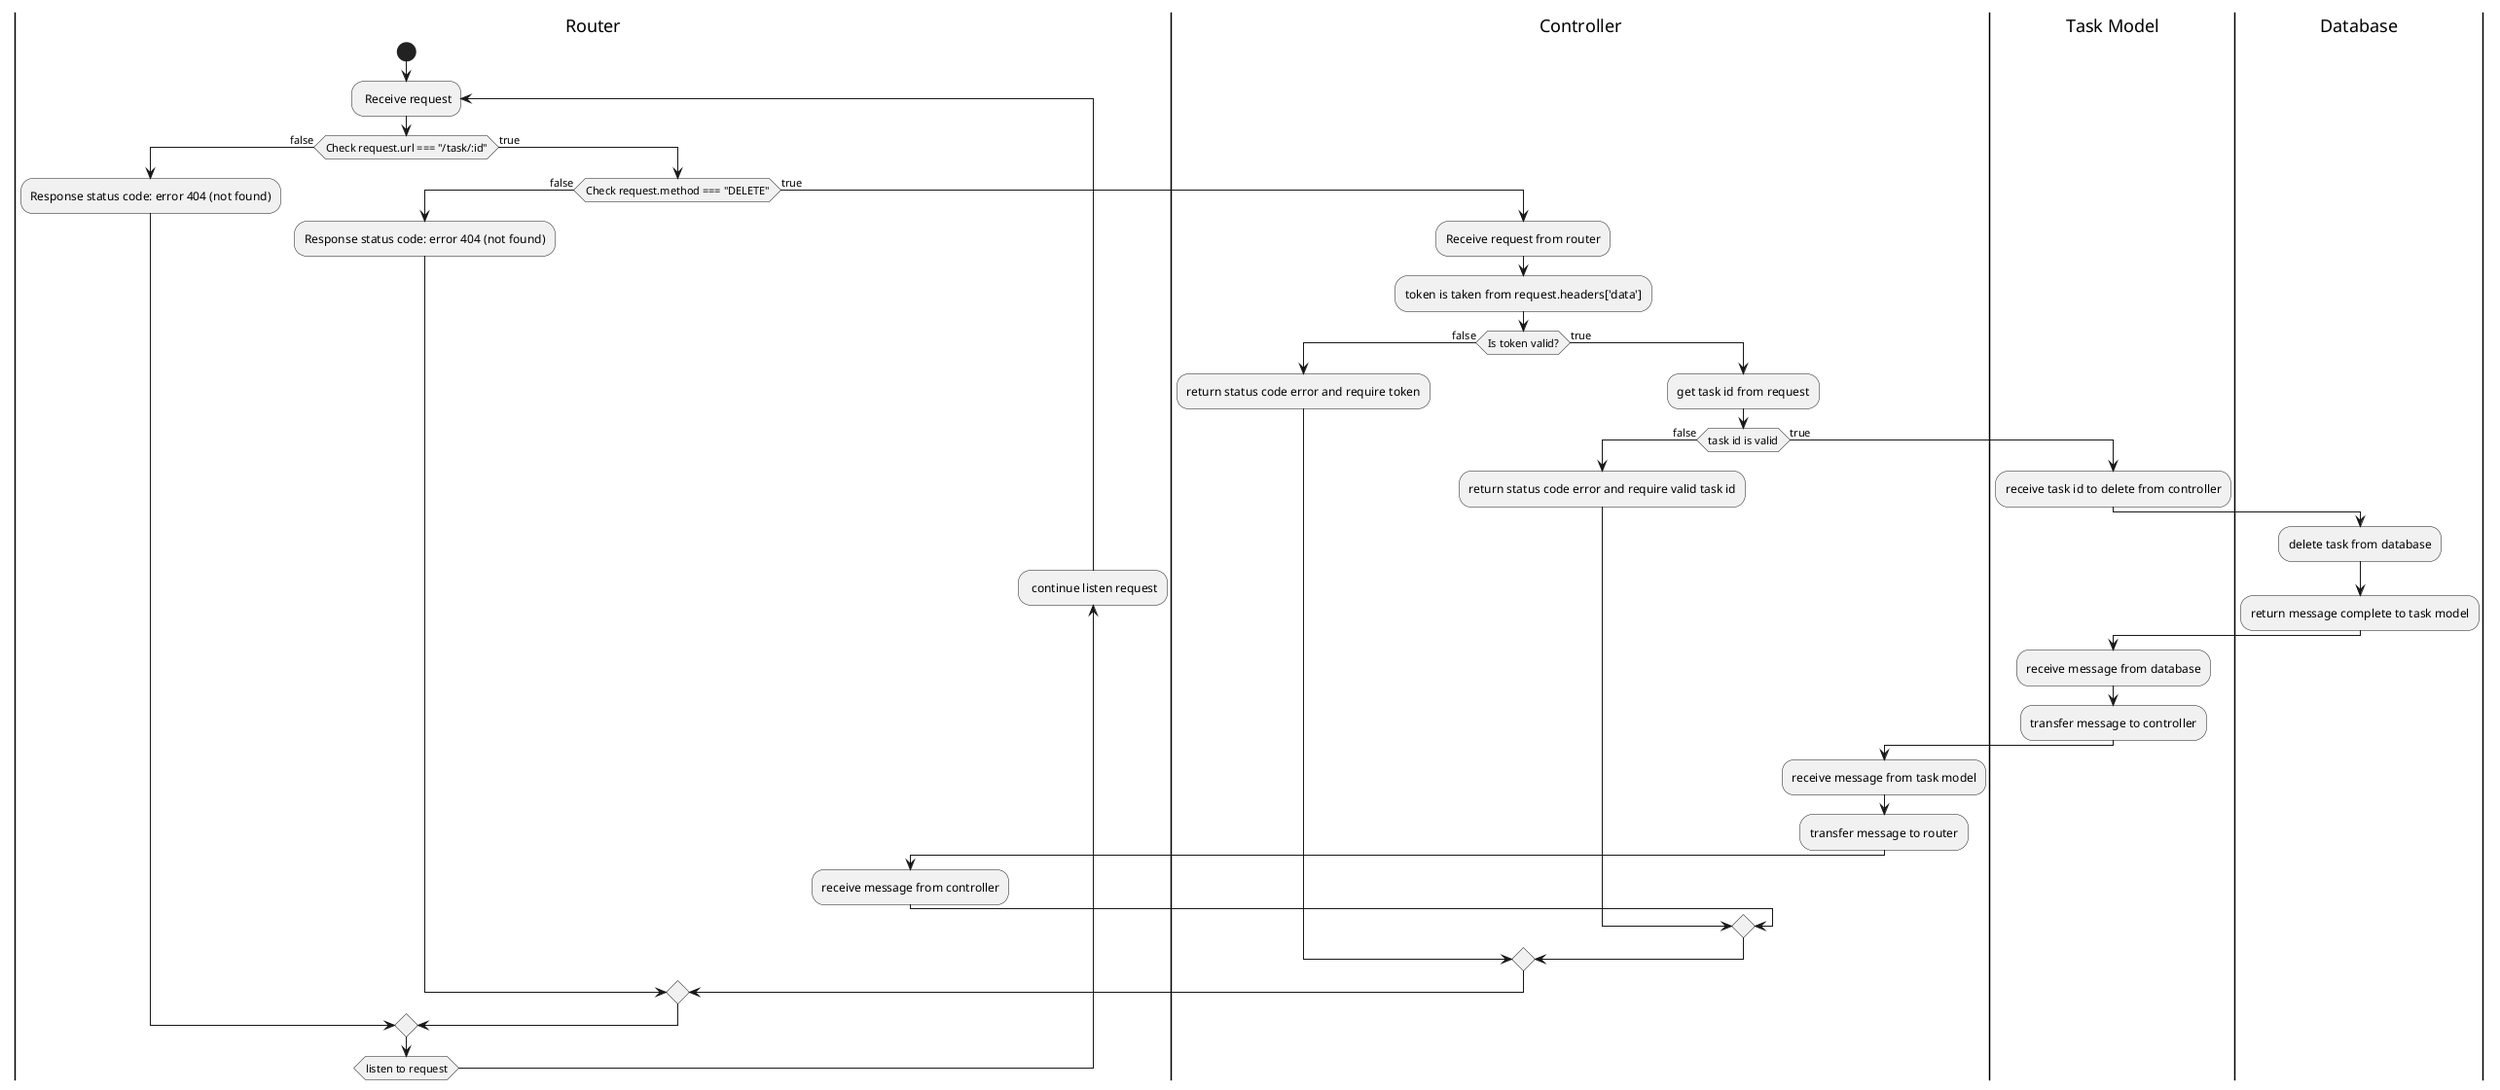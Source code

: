 @startuml
|Router|
start
repeat: Receive request
if (Check request.url === "/task/:id") then (false)
    :Response status code: error 404 (not found);
else (true)
    if (Check request.method === "DELETE") then (false)
        :Response status code: error 404 (not found);
    else (true)
        |Controller|
        :Receive request from router;
        :token is taken from request.headers['data'];
        if (Is token valid?) then (false)
            :return status code error and require token;
            |Router|
        else (true)
            |Controller|
            :get task id from request;
            if (task id is valid) then (false)
                :return status code error and require valid task id;
                |Router|
            else (true)
                |Task Model|
                :receive task id to delete from controller;
                |Database|
                :delete task from database;
                :return message complete to task model;
                |Task Model|
                :receive message from database;
                :transfer message to controller;
                |Controller|
                :receive message from task model;
                :transfer message to router;
                |Router|
                :receive message from controller;
            endif
        endif
    endif
endif
backward: continue listen request;
repeat while (listen to request)
@enduml